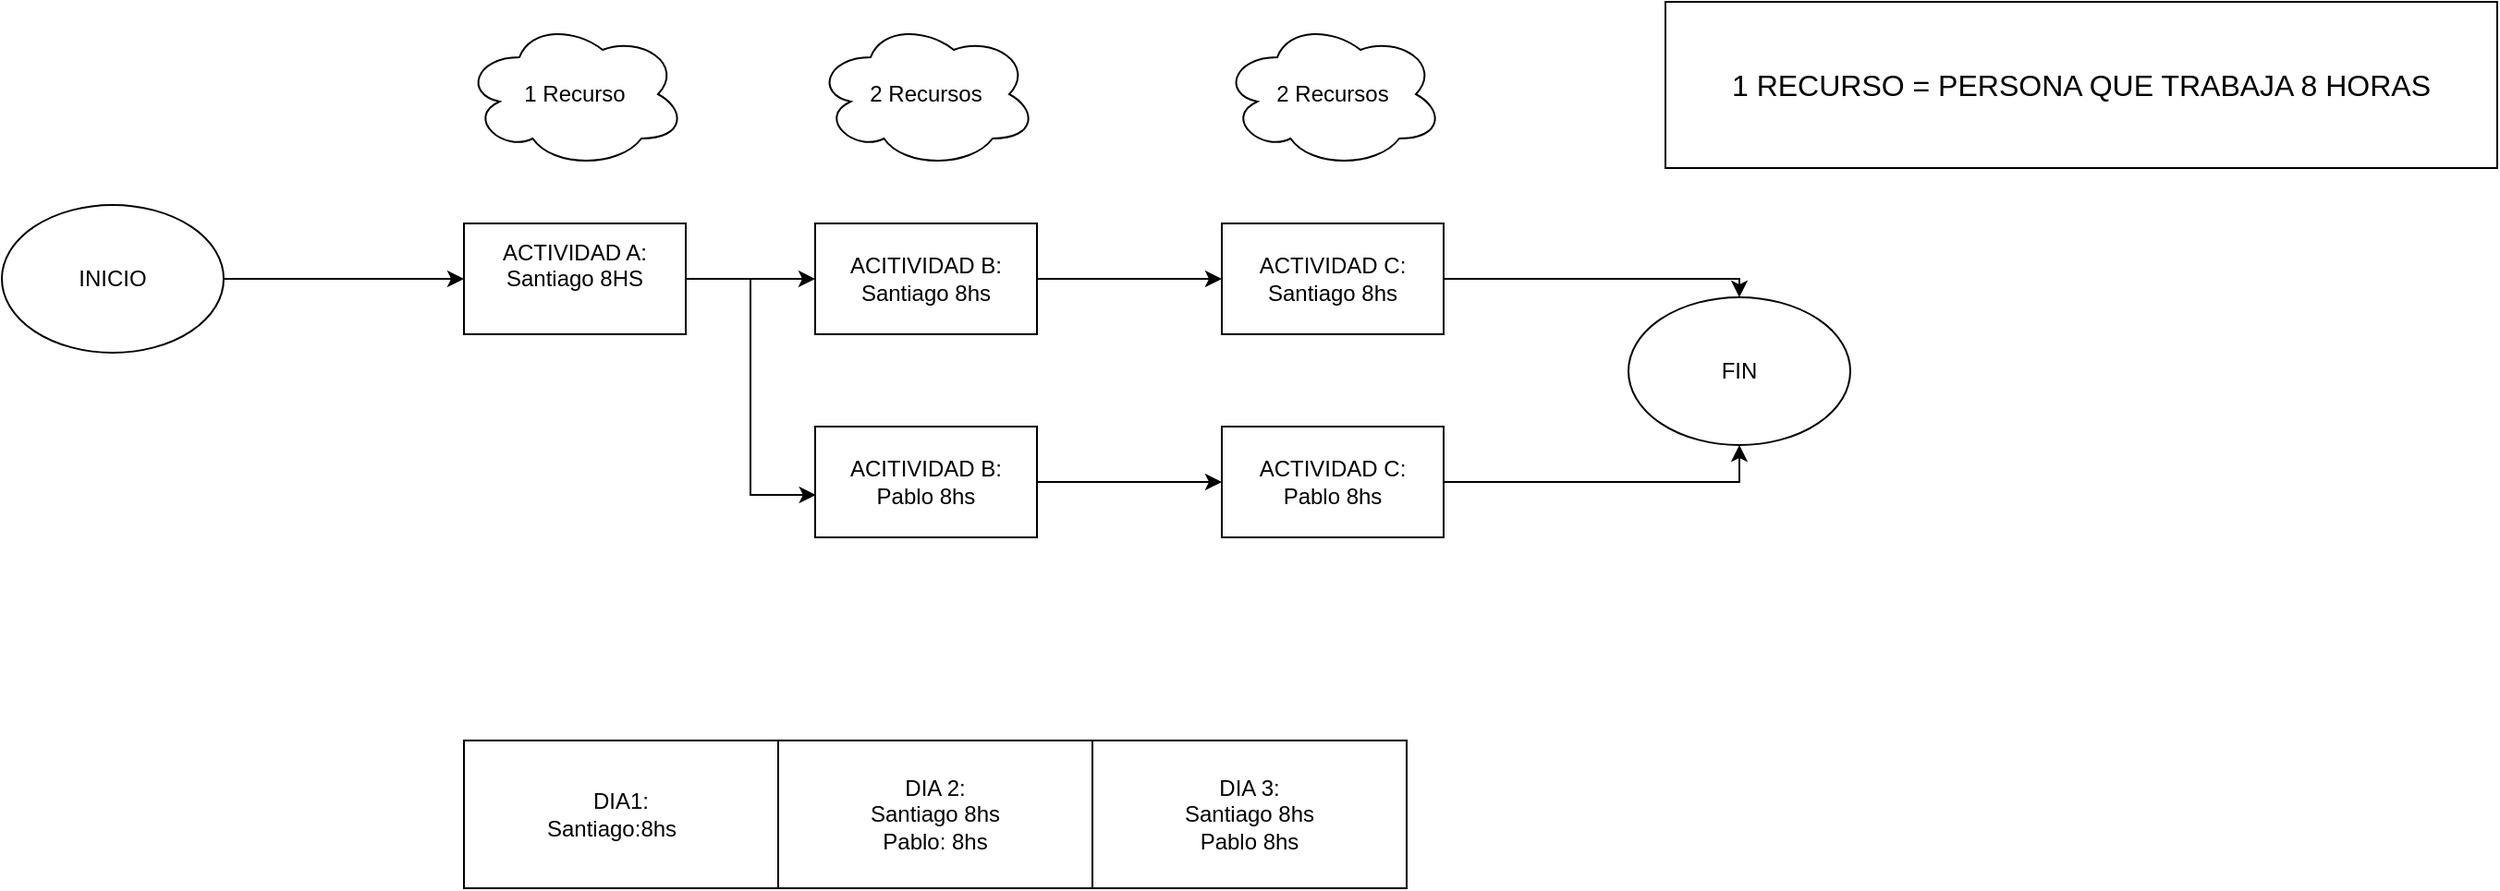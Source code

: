 <mxfile version="24.3.1" type="device">
  <diagram name="Página-1" id="XW3-ly7yL-Yb_Bm5mTgu">
    <mxGraphModel dx="1500" dy="833" grid="1" gridSize="10" guides="1" tooltips="1" connect="1" arrows="1" fold="1" page="1" pageScale="1" pageWidth="2000" pageHeight="2000" math="0" shadow="0">
      <root>
        <mxCell id="0" />
        <mxCell id="1" parent="0" />
        <mxCell id="9uUlbv62UU2ebzoV62fP-51" style="edgeStyle=orthogonalEdgeStyle;rounded=0;orthogonalLoop=1;jettySize=auto;html=1;entryX=0;entryY=0.5;entryDx=0;entryDy=0;" edge="1" parent="1" source="9uUlbv62UU2ebzoV62fP-53" target="9uUlbv62UU2ebzoV62fP-54">
          <mxGeometry relative="1" as="geometry" />
        </mxCell>
        <mxCell id="9uUlbv62UU2ebzoV62fP-53" value="INICIO" style="ellipse;whiteSpace=wrap;html=1;" vertex="1" parent="1">
          <mxGeometry x="160" y="870" width="120" height="80" as="geometry" />
        </mxCell>
        <mxCell id="9uUlbv62UU2ebzoV62fP-67" style="edgeStyle=orthogonalEdgeStyle;rounded=0;orthogonalLoop=1;jettySize=auto;html=1;entryX=0;entryY=0.5;entryDx=0;entryDy=0;" edge="1" parent="1" source="9uUlbv62UU2ebzoV62fP-54" target="9uUlbv62UU2ebzoV62fP-57">
          <mxGeometry relative="1" as="geometry" />
        </mxCell>
        <mxCell id="9uUlbv62UU2ebzoV62fP-54" value="ACTIVIDAD A:&lt;div&gt;Santiago 8HS&lt;br&gt;&lt;div&gt;&lt;div&gt;&lt;br&gt;&lt;/div&gt;&lt;/div&gt;&lt;/div&gt;" style="rounded=0;whiteSpace=wrap;html=1;" vertex="1" parent="1">
          <mxGeometry x="410" y="880" width="120" height="60" as="geometry" />
        </mxCell>
        <mxCell id="9uUlbv62UU2ebzoV62fP-73" style="edgeStyle=orthogonalEdgeStyle;rounded=0;orthogonalLoop=1;jettySize=auto;html=1;entryX=0;entryY=0.5;entryDx=0;entryDy=0;" edge="1" parent="1" source="9uUlbv62UU2ebzoV62fP-57" target="9uUlbv62UU2ebzoV62fP-70">
          <mxGeometry relative="1" as="geometry" />
        </mxCell>
        <mxCell id="9uUlbv62UU2ebzoV62fP-57" value="ACITIVIDAD B:&lt;div&gt;Santiago 8hs&lt;/div&gt;" style="rounded=0;whiteSpace=wrap;html=1;" vertex="1" parent="1">
          <mxGeometry x="600" y="880" width="120" height="60" as="geometry" />
        </mxCell>
        <mxCell id="9uUlbv62UU2ebzoV62fP-62" value="" style="shape=table;startSize=0;container=1;collapsible=0;childLayout=tableLayout;" vertex="1" parent="1">
          <mxGeometry x="410" y="1160" width="510" height="80" as="geometry" />
        </mxCell>
        <mxCell id="9uUlbv62UU2ebzoV62fP-63" value="" style="shape=tableRow;horizontal=0;startSize=0;swimlaneHead=0;swimlaneBody=0;strokeColor=inherit;top=0;left=0;bottom=0;right=0;collapsible=0;dropTarget=0;fillColor=none;points=[[0,0.5],[1,0.5]];portConstraint=eastwest;" vertex="1" parent="9uUlbv62UU2ebzoV62fP-62">
          <mxGeometry width="510" height="80" as="geometry" />
        </mxCell>
        <mxCell id="9uUlbv62UU2ebzoV62fP-64" value="DIA1:&lt;div&gt;Santiago:8hs&lt;span style=&quot;white-space: pre;&quot;&gt;&#x9;&lt;/span&gt;&lt;/div&gt;" style="shape=partialRectangle;html=1;whiteSpace=wrap;connectable=0;strokeColor=inherit;overflow=hidden;fillColor=none;top=0;left=0;bottom=0;right=0;pointerEvents=1;" vertex="1" parent="9uUlbv62UU2ebzoV62fP-63">
          <mxGeometry width="170" height="80" as="geometry">
            <mxRectangle width="170" height="80" as="alternateBounds" />
          </mxGeometry>
        </mxCell>
        <mxCell id="9uUlbv62UU2ebzoV62fP-65" value="DIA 2:&lt;div&gt;Santiago 8hs&lt;/div&gt;&lt;div&gt;Pablo: 8hs&lt;/div&gt;" style="shape=partialRectangle;html=1;whiteSpace=wrap;connectable=0;strokeColor=inherit;overflow=hidden;fillColor=none;top=0;left=0;bottom=0;right=0;pointerEvents=1;" vertex="1" parent="9uUlbv62UU2ebzoV62fP-63">
          <mxGeometry x="170" width="170" height="80" as="geometry">
            <mxRectangle width="170" height="80" as="alternateBounds" />
          </mxGeometry>
        </mxCell>
        <mxCell id="9uUlbv62UU2ebzoV62fP-66" value="DIA 3:&lt;div&gt;Santiago 8hs&lt;/div&gt;&lt;div&gt;Pablo 8hs&lt;/div&gt;" style="shape=partialRectangle;html=1;whiteSpace=wrap;connectable=0;strokeColor=inherit;overflow=hidden;fillColor=none;top=0;left=0;bottom=0;right=0;pointerEvents=1;" vertex="1" parent="9uUlbv62UU2ebzoV62fP-63">
          <mxGeometry x="340" width="170" height="80" as="geometry">
            <mxRectangle width="170" height="80" as="alternateBounds" />
          </mxGeometry>
        </mxCell>
        <mxCell id="9uUlbv62UU2ebzoV62fP-72" style="edgeStyle=orthogonalEdgeStyle;rounded=0;orthogonalLoop=1;jettySize=auto;html=1;entryX=0;entryY=0.5;entryDx=0;entryDy=0;" edge="1" parent="1" source="9uUlbv62UU2ebzoV62fP-68" target="9uUlbv62UU2ebzoV62fP-71">
          <mxGeometry relative="1" as="geometry" />
        </mxCell>
        <mxCell id="9uUlbv62UU2ebzoV62fP-68" value="ACITIVIDAD B:&lt;div&gt;Pablo 8hs&lt;/div&gt;" style="rounded=0;whiteSpace=wrap;html=1;" vertex="1" parent="1">
          <mxGeometry x="600" y="990" width="120" height="60" as="geometry" />
        </mxCell>
        <mxCell id="9uUlbv62UU2ebzoV62fP-69" style="edgeStyle=orthogonalEdgeStyle;rounded=0;orthogonalLoop=1;jettySize=auto;html=1;entryX=0.003;entryY=0.617;entryDx=0;entryDy=0;entryPerimeter=0;" edge="1" parent="1" source="9uUlbv62UU2ebzoV62fP-54" target="9uUlbv62UU2ebzoV62fP-68">
          <mxGeometry relative="1" as="geometry" />
        </mxCell>
        <mxCell id="9uUlbv62UU2ebzoV62fP-75" style="edgeStyle=orthogonalEdgeStyle;rounded=0;orthogonalLoop=1;jettySize=auto;html=1;entryX=0.5;entryY=0;entryDx=0;entryDy=0;" edge="1" parent="1" source="9uUlbv62UU2ebzoV62fP-70" target="9uUlbv62UU2ebzoV62fP-74">
          <mxGeometry relative="1" as="geometry">
            <Array as="points">
              <mxPoint x="1100" y="910" />
            </Array>
          </mxGeometry>
        </mxCell>
        <mxCell id="9uUlbv62UU2ebzoV62fP-70" value="ACTIVIDAD C:&lt;div&gt;Santiago 8hs&lt;/div&gt;" style="rounded=0;whiteSpace=wrap;html=1;" vertex="1" parent="1">
          <mxGeometry x="820" y="880" width="120" height="60" as="geometry" />
        </mxCell>
        <mxCell id="9uUlbv62UU2ebzoV62fP-76" style="edgeStyle=orthogonalEdgeStyle;rounded=0;orthogonalLoop=1;jettySize=auto;html=1;entryX=0.5;entryY=1;entryDx=0;entryDy=0;" edge="1" parent="1" source="9uUlbv62UU2ebzoV62fP-71" target="9uUlbv62UU2ebzoV62fP-74">
          <mxGeometry relative="1" as="geometry" />
        </mxCell>
        <mxCell id="9uUlbv62UU2ebzoV62fP-71" value="ACTIVIDAD C:&lt;div&gt;Pablo 8hs&lt;/div&gt;" style="rounded=0;whiteSpace=wrap;html=1;" vertex="1" parent="1">
          <mxGeometry x="820" y="990" width="120" height="60" as="geometry" />
        </mxCell>
        <mxCell id="9uUlbv62UU2ebzoV62fP-74" value="FIN" style="ellipse;whiteSpace=wrap;html=1;" vertex="1" parent="1">
          <mxGeometry x="1040" y="920" width="120" height="80" as="geometry" />
        </mxCell>
        <mxCell id="9uUlbv62UU2ebzoV62fP-78" value="1 Recurso" style="ellipse;shape=cloud;whiteSpace=wrap;html=1;" vertex="1" parent="1">
          <mxGeometry x="410" y="770" width="120" height="80" as="geometry" />
        </mxCell>
        <mxCell id="9uUlbv62UU2ebzoV62fP-79" value="2 Recursos" style="ellipse;shape=cloud;whiteSpace=wrap;html=1;" vertex="1" parent="1">
          <mxGeometry x="600" y="770" width="120" height="80" as="geometry" />
        </mxCell>
        <mxCell id="9uUlbv62UU2ebzoV62fP-80" value="2 Recursos" style="ellipse;shape=cloud;whiteSpace=wrap;html=1;" vertex="1" parent="1">
          <mxGeometry x="820" y="770" width="120" height="80" as="geometry" />
        </mxCell>
        <mxCell id="9uUlbv62UU2ebzoV62fP-81" value="1 RECURSO = PERSONA QUE TRABAJA 8 HORAS" style="rounded=0;whiteSpace=wrap;html=1;fontSize=16;" vertex="1" parent="1">
          <mxGeometry x="1060" y="760" width="450" height="90" as="geometry" />
        </mxCell>
      </root>
    </mxGraphModel>
  </diagram>
</mxfile>
